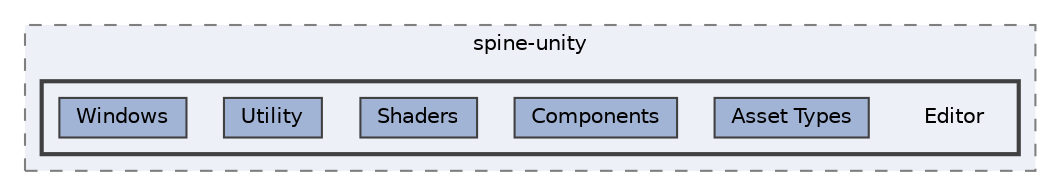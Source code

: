 digraph "external/spine-runtimes/spine-unity/Assets/Spine/Editor/spine-unity/Editor"
{
 // LATEX_PDF_SIZE
  bgcolor="transparent";
  edge [fontname=Helvetica,fontsize=10,labelfontname=Helvetica,labelfontsize=10];
  node [fontname=Helvetica,fontsize=10,shape=box,height=0.2,width=0.4];
  compound=true
  subgraph clusterdir_6e0c9a26cc8cfa7c2633383e1e22a814 {
    graph [ bgcolor="#edf0f7", pencolor="grey50", label="spine-unity", fontname=Helvetica,fontsize=10 style="filled,dashed", URL="dir_6e0c9a26cc8cfa7c2633383e1e22a814.html",tooltip=""]
  subgraph clusterdir_b60443c2e6a0f80981895f45b59bc9fc {
    graph [ bgcolor="#edf0f7", pencolor="grey25", label="", fontname=Helvetica,fontsize=10 style="filled,bold", URL="dir_b60443c2e6a0f80981895f45b59bc9fc.html",tooltip=""]
    dir_b60443c2e6a0f80981895f45b59bc9fc [shape=plaintext, label="Editor"];
  dir_0c328403bd56cc46abceafde7e8376da [label="Asset Types", fillcolor="#a2b4d6", color="grey25", style="filled", URL="dir_0c328403bd56cc46abceafde7e8376da.html",tooltip=""];
  dir_5fcf8d77fa7c5b4ea3290ad233410c81 [label="Components", fillcolor="#a2b4d6", color="grey25", style="filled", URL="dir_5fcf8d77fa7c5b4ea3290ad233410c81.html",tooltip=""];
  dir_a1e220cba42d017fae3e4e9af978d72e [label="Shaders", fillcolor="#a2b4d6", color="grey25", style="filled", URL="dir_a1e220cba42d017fae3e4e9af978d72e.html",tooltip=""];
  dir_dc8d4f36ce4760e27511fd93537f0473 [label="Utility", fillcolor="#a2b4d6", color="grey25", style="filled", URL="dir_dc8d4f36ce4760e27511fd93537f0473.html",tooltip=""];
  dir_99d34530b13d303f27738a39a3031d77 [label="Windows", fillcolor="#a2b4d6", color="grey25", style="filled", URL="dir_99d34530b13d303f27738a39a3031d77.html",tooltip=""];
  }
  }
}
